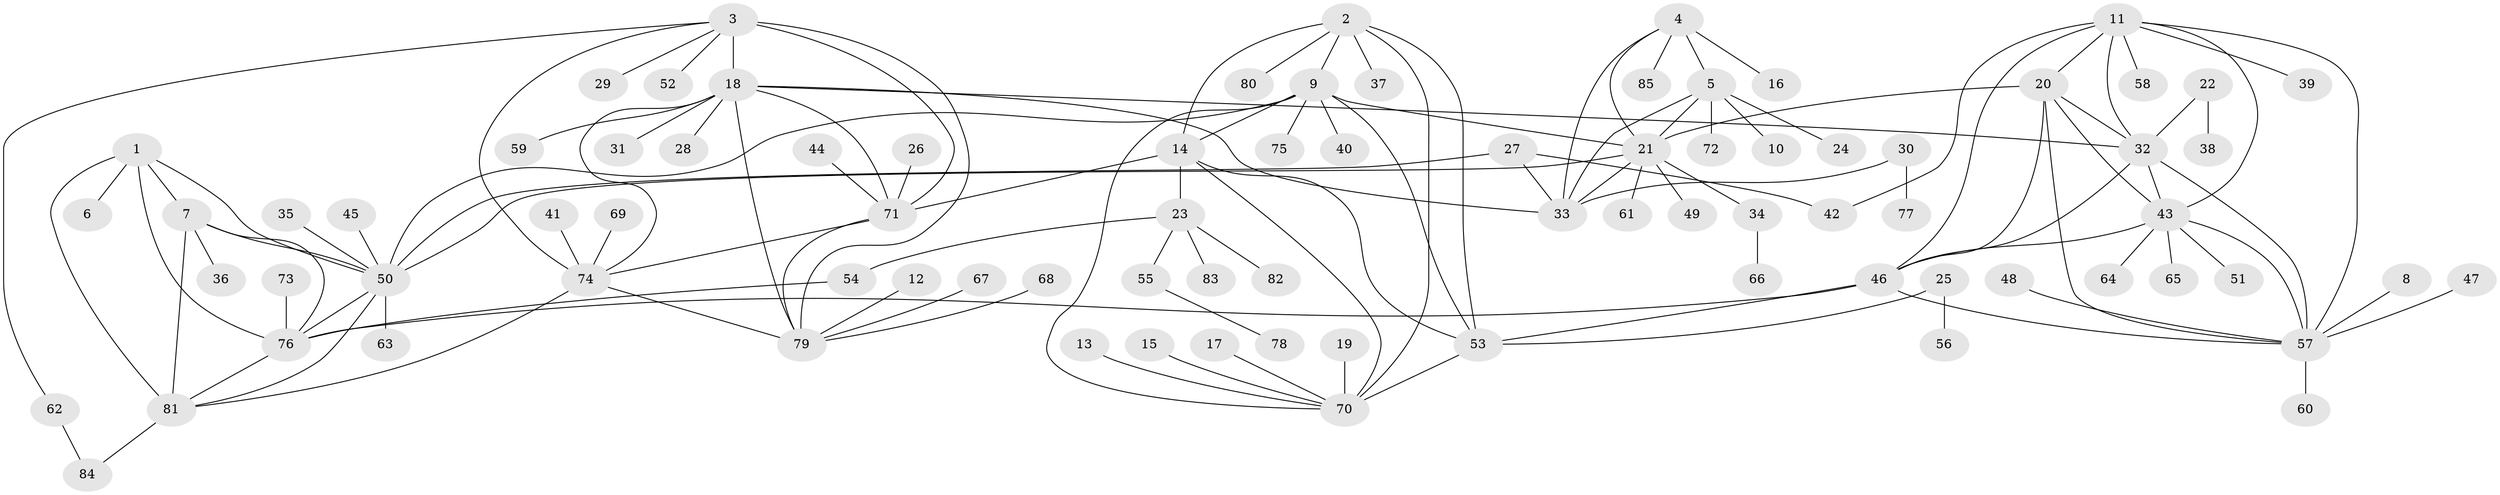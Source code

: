 // original degree distribution, {7: 0.041666666666666664, 10: 0.025, 8: 0.041666666666666664, 9: 0.058333333333333334, 6: 0.05, 5: 0.016666666666666666, 12: 0.016666666666666666, 11: 0.008333333333333333, 1: 0.6, 2: 0.11666666666666667, 3: 0.025}
// Generated by graph-tools (version 1.1) at 2025/37/03/04/25 23:37:38]
// undirected, 85 vertices, 125 edges
graph export_dot {
  node [color=gray90,style=filled];
  1;
  2;
  3;
  4;
  5;
  6;
  7;
  8;
  9;
  10;
  11;
  12;
  13;
  14;
  15;
  16;
  17;
  18;
  19;
  20;
  21;
  22;
  23;
  24;
  25;
  26;
  27;
  28;
  29;
  30;
  31;
  32;
  33;
  34;
  35;
  36;
  37;
  38;
  39;
  40;
  41;
  42;
  43;
  44;
  45;
  46;
  47;
  48;
  49;
  50;
  51;
  52;
  53;
  54;
  55;
  56;
  57;
  58;
  59;
  60;
  61;
  62;
  63;
  64;
  65;
  66;
  67;
  68;
  69;
  70;
  71;
  72;
  73;
  74;
  75;
  76;
  77;
  78;
  79;
  80;
  81;
  82;
  83;
  84;
  85;
  1 -- 6 [weight=1.0];
  1 -- 7 [weight=2.0];
  1 -- 50 [weight=2.0];
  1 -- 76 [weight=2.0];
  1 -- 81 [weight=2.0];
  2 -- 9 [weight=2.0];
  2 -- 14 [weight=2.0];
  2 -- 37 [weight=1.0];
  2 -- 53 [weight=2.0];
  2 -- 70 [weight=2.0];
  2 -- 80 [weight=1.0];
  3 -- 18 [weight=2.0];
  3 -- 29 [weight=1.0];
  3 -- 52 [weight=1.0];
  3 -- 62 [weight=1.0];
  3 -- 71 [weight=2.0];
  3 -- 74 [weight=2.0];
  3 -- 79 [weight=2.0];
  4 -- 5 [weight=4.0];
  4 -- 16 [weight=1.0];
  4 -- 21 [weight=2.0];
  4 -- 33 [weight=2.0];
  4 -- 85 [weight=1.0];
  5 -- 10 [weight=1.0];
  5 -- 21 [weight=2.0];
  5 -- 24 [weight=1.0];
  5 -- 33 [weight=2.0];
  5 -- 72 [weight=1.0];
  7 -- 36 [weight=1.0];
  7 -- 50 [weight=1.0];
  7 -- 76 [weight=1.0];
  7 -- 81 [weight=1.0];
  8 -- 57 [weight=1.0];
  9 -- 14 [weight=1.0];
  9 -- 21 [weight=1.0];
  9 -- 40 [weight=1.0];
  9 -- 50 [weight=1.0];
  9 -- 53 [weight=1.0];
  9 -- 70 [weight=1.0];
  9 -- 75 [weight=1.0];
  11 -- 20 [weight=1.0];
  11 -- 32 [weight=1.0];
  11 -- 39 [weight=1.0];
  11 -- 42 [weight=1.0];
  11 -- 43 [weight=1.0];
  11 -- 46 [weight=1.0];
  11 -- 57 [weight=1.0];
  11 -- 58 [weight=1.0];
  12 -- 79 [weight=1.0];
  13 -- 70 [weight=1.0];
  14 -- 23 [weight=1.0];
  14 -- 53 [weight=1.0];
  14 -- 70 [weight=1.0];
  14 -- 71 [weight=1.0];
  15 -- 70 [weight=1.0];
  17 -- 70 [weight=1.0];
  18 -- 28 [weight=1.0];
  18 -- 31 [weight=1.0];
  18 -- 32 [weight=1.0];
  18 -- 33 [weight=1.0];
  18 -- 59 [weight=1.0];
  18 -- 71 [weight=1.0];
  18 -- 74 [weight=1.0];
  18 -- 79 [weight=1.0];
  19 -- 70 [weight=1.0];
  20 -- 21 [weight=1.0];
  20 -- 32 [weight=1.0];
  20 -- 43 [weight=1.0];
  20 -- 46 [weight=1.0];
  20 -- 57 [weight=1.0];
  21 -- 33 [weight=1.0];
  21 -- 34 [weight=1.0];
  21 -- 49 [weight=1.0];
  21 -- 50 [weight=1.0];
  21 -- 61 [weight=1.0];
  22 -- 32 [weight=1.0];
  22 -- 38 [weight=1.0];
  23 -- 54 [weight=1.0];
  23 -- 55 [weight=1.0];
  23 -- 82 [weight=1.0];
  23 -- 83 [weight=1.0];
  25 -- 53 [weight=1.0];
  25 -- 56 [weight=1.0];
  26 -- 71 [weight=1.0];
  27 -- 33 [weight=1.0];
  27 -- 42 [weight=1.0];
  27 -- 50 [weight=1.0];
  30 -- 33 [weight=1.0];
  30 -- 77 [weight=1.0];
  32 -- 43 [weight=1.0];
  32 -- 46 [weight=1.0];
  32 -- 57 [weight=1.0];
  34 -- 66 [weight=1.0];
  35 -- 50 [weight=1.0];
  41 -- 74 [weight=1.0];
  43 -- 46 [weight=1.0];
  43 -- 51 [weight=1.0];
  43 -- 57 [weight=1.0];
  43 -- 64 [weight=1.0];
  43 -- 65 [weight=1.0];
  44 -- 71 [weight=1.0];
  45 -- 50 [weight=1.0];
  46 -- 53 [weight=1.0];
  46 -- 57 [weight=1.0];
  46 -- 76 [weight=1.0];
  47 -- 57 [weight=1.0];
  48 -- 57 [weight=1.0];
  50 -- 63 [weight=1.0];
  50 -- 76 [weight=1.0];
  50 -- 81 [weight=1.0];
  53 -- 70 [weight=1.0];
  54 -- 76 [weight=1.0];
  55 -- 78 [weight=1.0];
  57 -- 60 [weight=1.0];
  62 -- 84 [weight=1.0];
  67 -- 79 [weight=1.0];
  68 -- 79 [weight=1.0];
  69 -- 74 [weight=1.0];
  71 -- 74 [weight=1.0];
  71 -- 79 [weight=1.0];
  73 -- 76 [weight=1.0];
  74 -- 79 [weight=1.0];
  74 -- 81 [weight=1.0];
  76 -- 81 [weight=1.0];
  81 -- 84 [weight=1.0];
}
